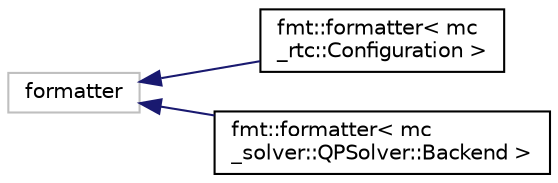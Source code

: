 digraph "Graphical Class Hierarchy"
{
 // INTERACTIVE_SVG=YES
  edge [fontname="Helvetica",fontsize="10",labelfontname="Helvetica",labelfontsize="10"];
  node [fontname="Helvetica",fontsize="10",shape=record];
  rankdir="LR";
  Node248 [label="formatter",height=0.2,width=0.4,color="grey75", fillcolor="white", style="filled"];
  Node248 -> Node0 [dir="back",color="midnightblue",fontsize="10",style="solid",fontname="Helvetica"];
  Node0 [label="fmt::formatter\< mc\l_rtc::Configuration \>",height=0.2,width=0.4,color="black", fillcolor="white", style="filled",URL="$structfmt_1_1formatter_3_01mc__rtc_1_1Configuration_01_4.html"];
  Node248 -> Node250 [dir="back",color="midnightblue",fontsize="10",style="solid",fontname="Helvetica"];
  Node250 [label="fmt::formatter\< mc\l_solver::QPSolver::Backend \>",height=0.2,width=0.4,color="black", fillcolor="white", style="filled",URL="$structfmt_1_1formatter_3_01mc__solver_1_1QPSolver_1_1Backend_01_4.html"];
}
